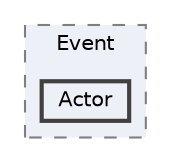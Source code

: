 digraph "C:/Users/むずでょ/Documents/Unity Projects/RMU-1-00-00-Research/Assets/RPGMaker/Codebase/Runtime/Event/Actor"
{
 // LATEX_PDF_SIZE
  bgcolor="transparent";
  edge [fontname=Helvetica,fontsize=10,labelfontname=Helvetica,labelfontsize=10];
  node [fontname=Helvetica,fontsize=10,shape=box,height=0.2,width=0.4];
  compound=true
  subgraph clusterdir_985f8ab5cf3eaa27d3ed18c5c6baf0fe {
    graph [ bgcolor="#edf0f7", pencolor="grey50", label="Event", fontname=Helvetica,fontsize=10 style="filled,dashed", URL="dir_985f8ab5cf3eaa27d3ed18c5c6baf0fe.html",tooltip=""]
  dir_eb31314cd8a5cdedea0d588b611c07d5 [label="Actor", fillcolor="#edf0f7", color="grey25", style="filled,bold", URL="dir_eb31314cd8a5cdedea0d588b611c07d5.html",tooltip=""];
  }
}

